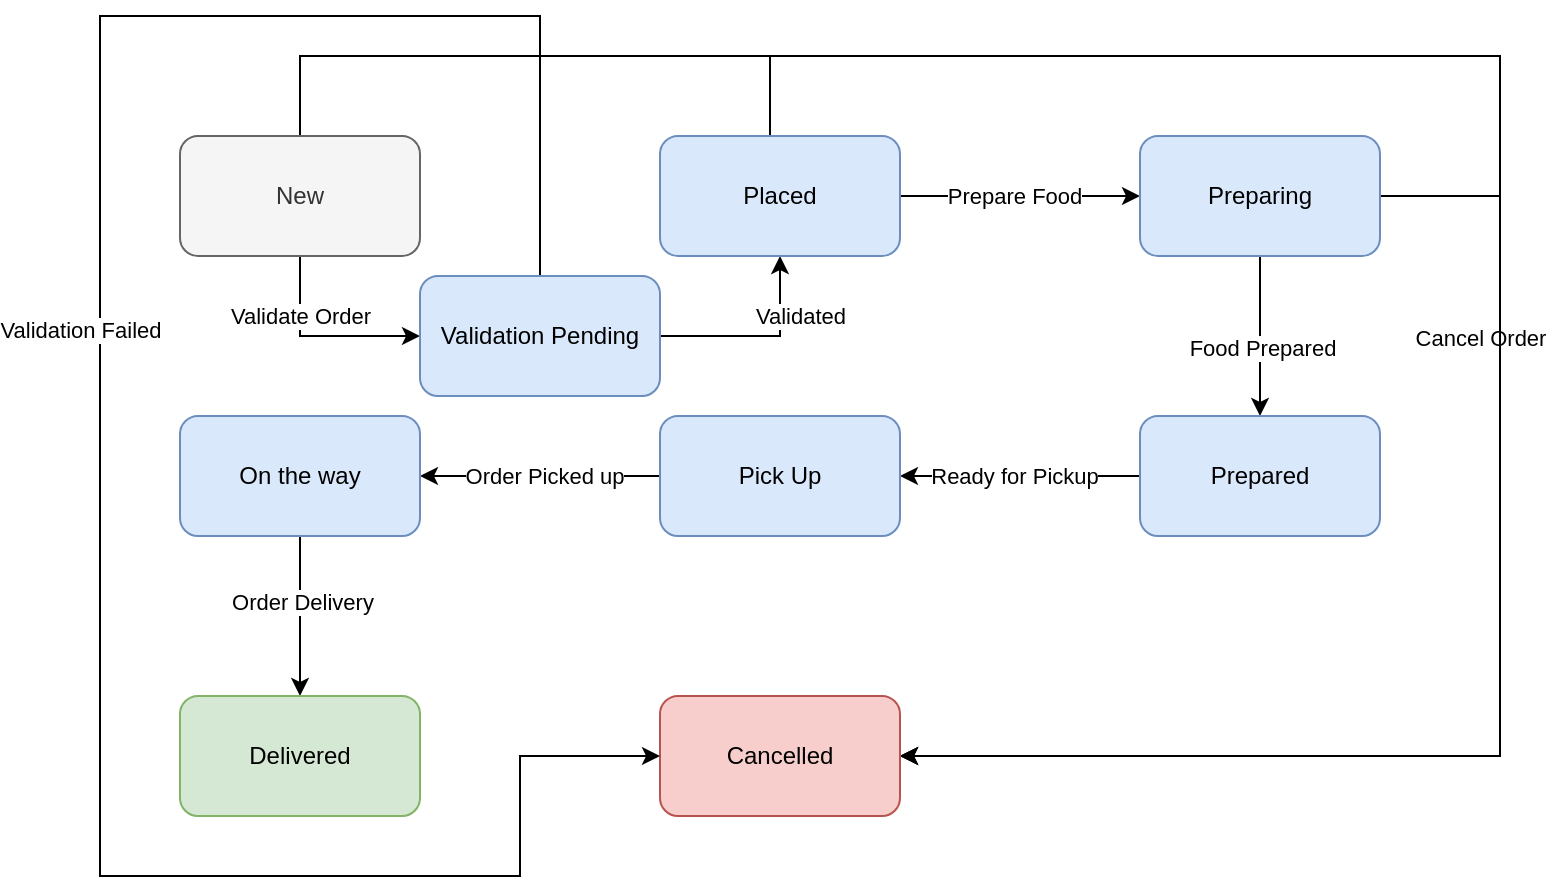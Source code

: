 <mxfile version="15.1.4" type="device"><diagram id="qQZ0AWzhy5BYMKfQ3gv8" name="Page-1"><mxGraphModel dx="1632" dy="436" grid="1" gridSize="10" guides="1" tooltips="1" connect="1" arrows="1" fold="1" page="1" pageScale="1" pageWidth="850" pageHeight="1100" math="0" shadow="0"><root><mxCell id="0"/><mxCell id="1" parent="0"/><mxCell id="9Q9ZvqGKCkMdrkdS3310-9" style="edgeStyle=orthogonalEdgeStyle;rounded=0;orthogonalLoop=1;jettySize=auto;html=1;exitX=1;exitY=0.5;exitDx=0;exitDy=0;entryX=0.5;entryY=1;entryDx=0;entryDy=0;" parent="1" source="9Q9ZvqGKCkMdrkdS3310-28" target="9Q9ZvqGKCkMdrkdS3310-2" edge="1"><mxGeometry relative="1" as="geometry"><mxPoint x="365" y="150" as="targetPoint"/></mxGeometry></mxCell><mxCell id="9Q9ZvqGKCkMdrkdS3310-10" value="Validated" style="edgeLabel;html=1;align=center;verticalAlign=middle;resizable=0;points=[];" parent="9Q9ZvqGKCkMdrkdS3310-9" vertex="1" connectable="0"><mxGeometry x="-0.258" y="-3" relative="1" as="geometry"><mxPoint x="33" y="-13" as="offset"/></mxGeometry></mxCell><mxCell id="9Q9ZvqGKCkMdrkdS3310-27" style="edgeStyle=orthogonalEdgeStyle;rounded=0;orthogonalLoop=1;jettySize=auto;html=1;exitX=0.5;exitY=0;exitDx=0;exitDy=0;entryX=1;entryY=0.5;entryDx=0;entryDy=0;" parent="1" source="9Q9ZvqGKCkMdrkdS3310-1" target="9Q9ZvqGKCkMdrkdS3310-5" edge="1"><mxGeometry relative="1" as="geometry"><Array as="points"><mxPoint x="130" y="40"/><mxPoint x="730" y="40"/><mxPoint x="730" y="390"/></Array></mxGeometry></mxCell><mxCell id="9Q9ZvqGKCkMdrkdS3310-29" style="edgeStyle=orthogonalEdgeStyle;rounded=0;orthogonalLoop=1;jettySize=auto;html=1;exitX=0.5;exitY=1;exitDx=0;exitDy=0;entryX=0;entryY=0.5;entryDx=0;entryDy=0;" parent="1" source="9Q9ZvqGKCkMdrkdS3310-1" target="9Q9ZvqGKCkMdrkdS3310-28" edge="1"><mxGeometry relative="1" as="geometry"/></mxCell><mxCell id="9Q9ZvqGKCkMdrkdS3310-30" value="Validate Order" style="edgeLabel;html=1;align=center;verticalAlign=middle;resizable=0;points=[];" parent="9Q9ZvqGKCkMdrkdS3310-29" vertex="1" connectable="0"><mxGeometry x="-0.267" y="1" relative="1" as="geometry"><mxPoint x="-1" y="-7" as="offset"/></mxGeometry></mxCell><mxCell id="9Q9ZvqGKCkMdrkdS3310-1" value="New" style="rounded=1;whiteSpace=wrap;html=1;fillColor=#f5f5f5;strokeColor=#666666;fontColor=#333333;" parent="1" vertex="1"><mxGeometry x="70" y="80" width="120" height="60" as="geometry"/></mxCell><mxCell id="9Q9ZvqGKCkMdrkdS3310-11" style="edgeStyle=orthogonalEdgeStyle;rounded=0;orthogonalLoop=1;jettySize=auto;html=1;exitX=1;exitY=0.5;exitDx=0;exitDy=0;entryX=0;entryY=0.5;entryDx=0;entryDy=0;" parent="1" source="9Q9ZvqGKCkMdrkdS3310-2" target="9Q9ZvqGKCkMdrkdS3310-3" edge="1"><mxGeometry relative="1" as="geometry"/></mxCell><mxCell id="9Q9ZvqGKCkMdrkdS3310-12" value="Prepare Food" style="edgeLabel;html=1;align=center;verticalAlign=middle;resizable=0;points=[];" parent="9Q9ZvqGKCkMdrkdS3310-11" vertex="1" connectable="0"><mxGeometry x="-0.241" y="1" relative="1" as="geometry"><mxPoint x="11" y="1" as="offset"/></mxGeometry></mxCell><mxCell id="9Q9ZvqGKCkMdrkdS3310-21" style="edgeStyle=orthogonalEdgeStyle;rounded=0;orthogonalLoop=1;jettySize=auto;html=1;exitX=0.5;exitY=0;exitDx=0;exitDy=0;entryX=1;entryY=0.5;entryDx=0;entryDy=0;" parent="1" source="9Q9ZvqGKCkMdrkdS3310-2" target="9Q9ZvqGKCkMdrkdS3310-5" edge="1"><mxGeometry relative="1" as="geometry"><mxPoint x="700" y="150" as="targetPoint"/><Array as="points"><mxPoint x="365" y="40"/><mxPoint x="730" y="40"/><mxPoint x="730" y="390"/></Array></mxGeometry></mxCell><mxCell id="9Q9ZvqGKCkMdrkdS3310-22" value="Cancel Order" style="edgeLabel;html=1;align=center;verticalAlign=middle;resizable=0;points=[];" parent="9Q9ZvqGKCkMdrkdS3310-21" vertex="1" connectable="0"><mxGeometry x="0.029" relative="1" as="geometry"><mxPoint x="-10" y="5" as="offset"/></mxGeometry></mxCell><mxCell id="9Q9ZvqGKCkMdrkdS3310-2" value="Placed" style="rounded=1;whiteSpace=wrap;html=1;fillColor=#dae8fc;strokeColor=#6c8ebf;" parent="1" vertex="1"><mxGeometry x="310" y="80" width="120" height="60" as="geometry"/></mxCell><mxCell id="9Q9ZvqGKCkMdrkdS3310-13" style="edgeStyle=orthogonalEdgeStyle;rounded=0;orthogonalLoop=1;jettySize=auto;html=1;exitX=0.5;exitY=1;exitDx=0;exitDy=0;entryX=0.5;entryY=0;entryDx=0;entryDy=0;" parent="1" source="9Q9ZvqGKCkMdrkdS3310-3" target="9Q9ZvqGKCkMdrkdS3310-4" edge="1"><mxGeometry relative="1" as="geometry"/></mxCell><mxCell id="9Q9ZvqGKCkMdrkdS3310-14" value="Food Prepared" style="edgeLabel;html=1;align=center;verticalAlign=middle;resizable=0;points=[];" parent="9Q9ZvqGKCkMdrkdS3310-13" vertex="1" connectable="0"><mxGeometry x="0.151" y="1" relative="1" as="geometry"><mxPoint as="offset"/></mxGeometry></mxCell><mxCell id="9Q9ZvqGKCkMdrkdS3310-25" style="edgeStyle=orthogonalEdgeStyle;rounded=0;orthogonalLoop=1;jettySize=auto;html=1;exitX=1;exitY=0.5;exitDx=0;exitDy=0;entryX=1;entryY=0.5;entryDx=0;entryDy=0;" parent="1" source="9Q9ZvqGKCkMdrkdS3310-3" target="9Q9ZvqGKCkMdrkdS3310-5" edge="1"><mxGeometry relative="1" as="geometry"><Array as="points"><mxPoint x="730" y="110"/><mxPoint x="730" y="390"/></Array></mxGeometry></mxCell><mxCell id="9Q9ZvqGKCkMdrkdS3310-3" value="Preparing" style="rounded=1;whiteSpace=wrap;html=1;fillColor=#dae8fc;strokeColor=#6c8ebf;" parent="1" vertex="1"><mxGeometry x="550" y="80" width="120" height="60" as="geometry"/></mxCell><mxCell id="9Q9ZvqGKCkMdrkdS3310-23" style="edgeStyle=orthogonalEdgeStyle;rounded=0;orthogonalLoop=1;jettySize=auto;html=1;exitX=0;exitY=0.5;exitDx=0;exitDy=0;entryX=1;entryY=0.5;entryDx=0;entryDy=0;" parent="1" source="9Q9ZvqGKCkMdrkdS3310-4" target="9Q9ZvqGKCkMdrkdS3310-6" edge="1"><mxGeometry relative="1" as="geometry"/></mxCell><mxCell id="9Q9ZvqGKCkMdrkdS3310-24" value="Ready for Pickup" style="edgeLabel;html=1;align=center;verticalAlign=middle;resizable=0;points=[];" parent="9Q9ZvqGKCkMdrkdS3310-23" vertex="1" connectable="0"><mxGeometry x="0.252" y="-1" relative="1" as="geometry"><mxPoint x="12" y="1" as="offset"/></mxGeometry></mxCell><mxCell id="9Q9ZvqGKCkMdrkdS3310-4" value="Prepared" style="rounded=1;whiteSpace=wrap;html=1;fillColor=#dae8fc;strokeColor=#6c8ebf;" parent="1" vertex="1"><mxGeometry x="550" y="220" width="120" height="60" as="geometry"/></mxCell><mxCell id="9Q9ZvqGKCkMdrkdS3310-5" value="Cancelled" style="rounded=1;whiteSpace=wrap;html=1;fillColor=#f8cecc;strokeColor=#b85450;" parent="1" vertex="1"><mxGeometry x="310" y="360" width="120" height="60" as="geometry"/></mxCell><mxCell id="9Q9ZvqGKCkMdrkdS3310-15" style="edgeStyle=orthogonalEdgeStyle;rounded=0;orthogonalLoop=1;jettySize=auto;html=1;exitX=0;exitY=0.5;exitDx=0;exitDy=0;entryX=1;entryY=0.5;entryDx=0;entryDy=0;" parent="1" source="9Q9ZvqGKCkMdrkdS3310-6" target="9Q9ZvqGKCkMdrkdS3310-7" edge="1"><mxGeometry relative="1" as="geometry"/></mxCell><mxCell id="9Q9ZvqGKCkMdrkdS3310-16" value="Order Picked up" style="edgeLabel;html=1;align=center;verticalAlign=middle;resizable=0;points=[];" parent="9Q9ZvqGKCkMdrkdS3310-15" vertex="1" connectable="0"><mxGeometry x="0.293" y="4" relative="1" as="geometry"><mxPoint x="19" y="-4" as="offset"/></mxGeometry></mxCell><mxCell id="9Q9ZvqGKCkMdrkdS3310-6" value="Pick Up" style="rounded=1;whiteSpace=wrap;html=1;fillColor=#dae8fc;strokeColor=#6c8ebf;" parent="1" vertex="1"><mxGeometry x="310" y="220" width="120" height="60" as="geometry"/></mxCell><mxCell id="9Q9ZvqGKCkMdrkdS3310-18" style="edgeStyle=orthogonalEdgeStyle;rounded=0;orthogonalLoop=1;jettySize=auto;html=1;exitX=0.5;exitY=1;exitDx=0;exitDy=0;entryX=0.5;entryY=0;entryDx=0;entryDy=0;" parent="1" source="9Q9ZvqGKCkMdrkdS3310-7" target="9Q9ZvqGKCkMdrkdS3310-8" edge="1"><mxGeometry relative="1" as="geometry"><Array as="points"><mxPoint x="130" y="320"/><mxPoint x="130" y="320"/></Array></mxGeometry></mxCell><mxCell id="9Q9ZvqGKCkMdrkdS3310-19" value="Order Delivery" style="edgeLabel;html=1;align=center;verticalAlign=middle;resizable=0;points=[];" parent="9Q9ZvqGKCkMdrkdS3310-18" vertex="1" connectable="0"><mxGeometry x="-0.189" y="1" relative="1" as="geometry"><mxPoint as="offset"/></mxGeometry></mxCell><mxCell id="9Q9ZvqGKCkMdrkdS3310-7" value="On the way" style="rounded=1;whiteSpace=wrap;html=1;fillColor=#dae8fc;strokeColor=#6c8ebf;" parent="1" vertex="1"><mxGeometry x="70" y="220" width="120" height="60" as="geometry"/></mxCell><mxCell id="9Q9ZvqGKCkMdrkdS3310-8" value="Delivered" style="rounded=1;whiteSpace=wrap;html=1;fillColor=#d5e8d4;strokeColor=#82b366;" parent="1" vertex="1"><mxGeometry x="70" y="360" width="120" height="60" as="geometry"/></mxCell><mxCell id="9Q9ZvqGKCkMdrkdS3310-31" style="edgeStyle=orthogonalEdgeStyle;rounded=0;orthogonalLoop=1;jettySize=auto;html=1;exitX=0.5;exitY=0;exitDx=0;exitDy=0;entryX=0;entryY=0.5;entryDx=0;entryDy=0;" parent="1" source="9Q9ZvqGKCkMdrkdS3310-28" target="9Q9ZvqGKCkMdrkdS3310-5" edge="1"><mxGeometry relative="1" as="geometry"><Array as="points"><mxPoint x="250" y="20"/><mxPoint x="30" y="20"/><mxPoint x="30" y="450"/><mxPoint x="240" y="450"/><mxPoint x="240" y="390"/></Array></mxGeometry></mxCell><mxCell id="9Q9ZvqGKCkMdrkdS3310-32" value="Validation Failed" style="edgeLabel;html=1;align=center;verticalAlign=middle;resizable=0;points=[];" parent="9Q9ZvqGKCkMdrkdS3310-31" vertex="1" connectable="0"><mxGeometry x="0.124" y="-2" relative="1" as="geometry"><mxPoint x="-8" y="-123" as="offset"/></mxGeometry></mxCell><mxCell id="9Q9ZvqGKCkMdrkdS3310-28" value="Validation Pending" style="rounded=1;whiteSpace=wrap;html=1;fillColor=#dae8fc;strokeColor=#6c8ebf;" parent="1" vertex="1"><mxGeometry x="190" y="150" width="120" height="60" as="geometry"/></mxCell></root></mxGraphModel></diagram></mxfile>